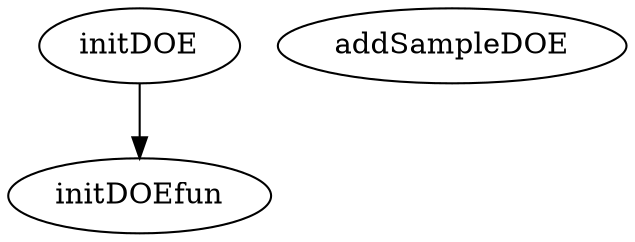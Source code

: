 /* Created by mdot for Matlab */
digraph m2html {
  initDOE -> initDOEfun;

  addSampleDOE [URL="addSampleDOE.html"];
  initDOE [URL="initDOE.html"];
  initDOEfun [URL="initDOEfun.html"];
}